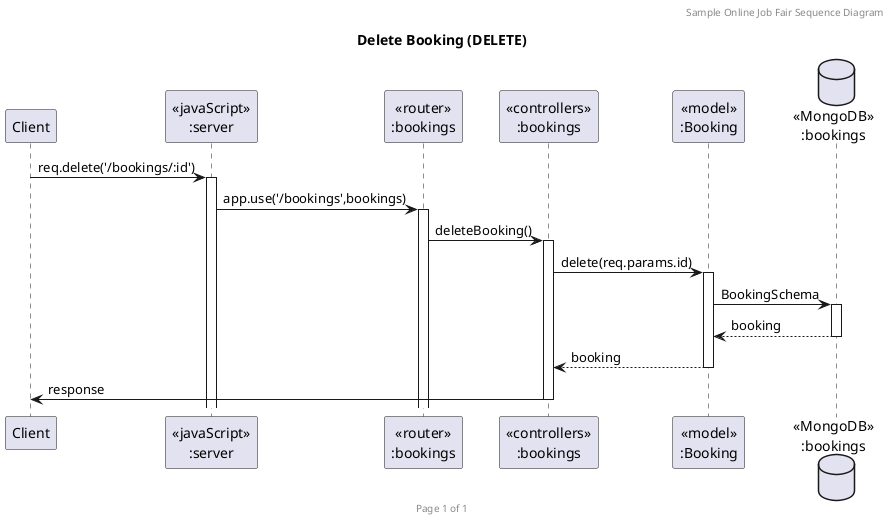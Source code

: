 @startuml Manage Booking (DELETE)

header Sample Online Job Fair Sequence Diagram
footer Page %page% of %lastpage%
title "Delete Booking (DELETE)"

participant "Client" as client
participant "<<javaScript>>\n:server" as server
participant "<<router>>\n:bookings" as routerBookings
participant "<<controllers>>\n:bookings" as controllersBookings
participant "<<model>>\n:Booking" as modelBooking
database "<<MongoDB>>\n:bookings" as BookingsDatabase

client->server ++:req.delete('/bookings/:id')
server->routerBookings ++:app.use('/bookings',bookings)
routerBookings -> controllersBookings ++:deleteBooking()
controllersBookings -> modelBooking ++:delete(req.params.id)
modelBooking -> BookingsDatabase ++: BookingSchema
BookingsDatabase --> modelBooking --: booking
controllersBookings <-- modelBooking --: booking
controllersBookings->client --:response



@enduml

